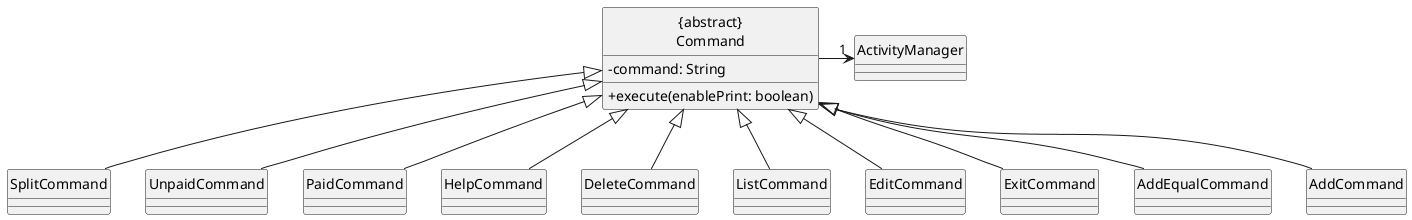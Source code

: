 @startuml
skinparam classAttributeIconSize 0
hide circle

class "{abstract}\nCommand" {
    -command: String
    +execute(enablePrint: boolean)
}

class ActivityManager {

}

"{abstract}\nCommand" -> "1" ActivityManager

together {
    class AddCommand
    class AddEqualCommand
    class ExitCommand
    class EditCommand
    class ListCommand
    class DeleteCommand
    class HelpCommand
    class PaidCommand
    class UnpaidCommand
    class SplitCommand
}

AddCommand -up-|> "{abstract}\nCommand"
AddEqualCommand -up-|> "{abstract}\nCommand"
ExitCommand-up-|> "{abstract}\nCommand"
EditCommand -up-|> "{abstract}\nCommand"
ListCommand -up-|> "{abstract}\nCommand"
DeleteCommand -up-|> "{abstract}\nCommand"
HelpCommand -up-|> "{abstract}\nCommand"
PaidCommand -up-|> "{abstract}\nCommand"
UnpaidCommand -up-|> "{abstract}\nCommand"
SplitCommand -up-|> "{abstract}\nCommand"

@enduml